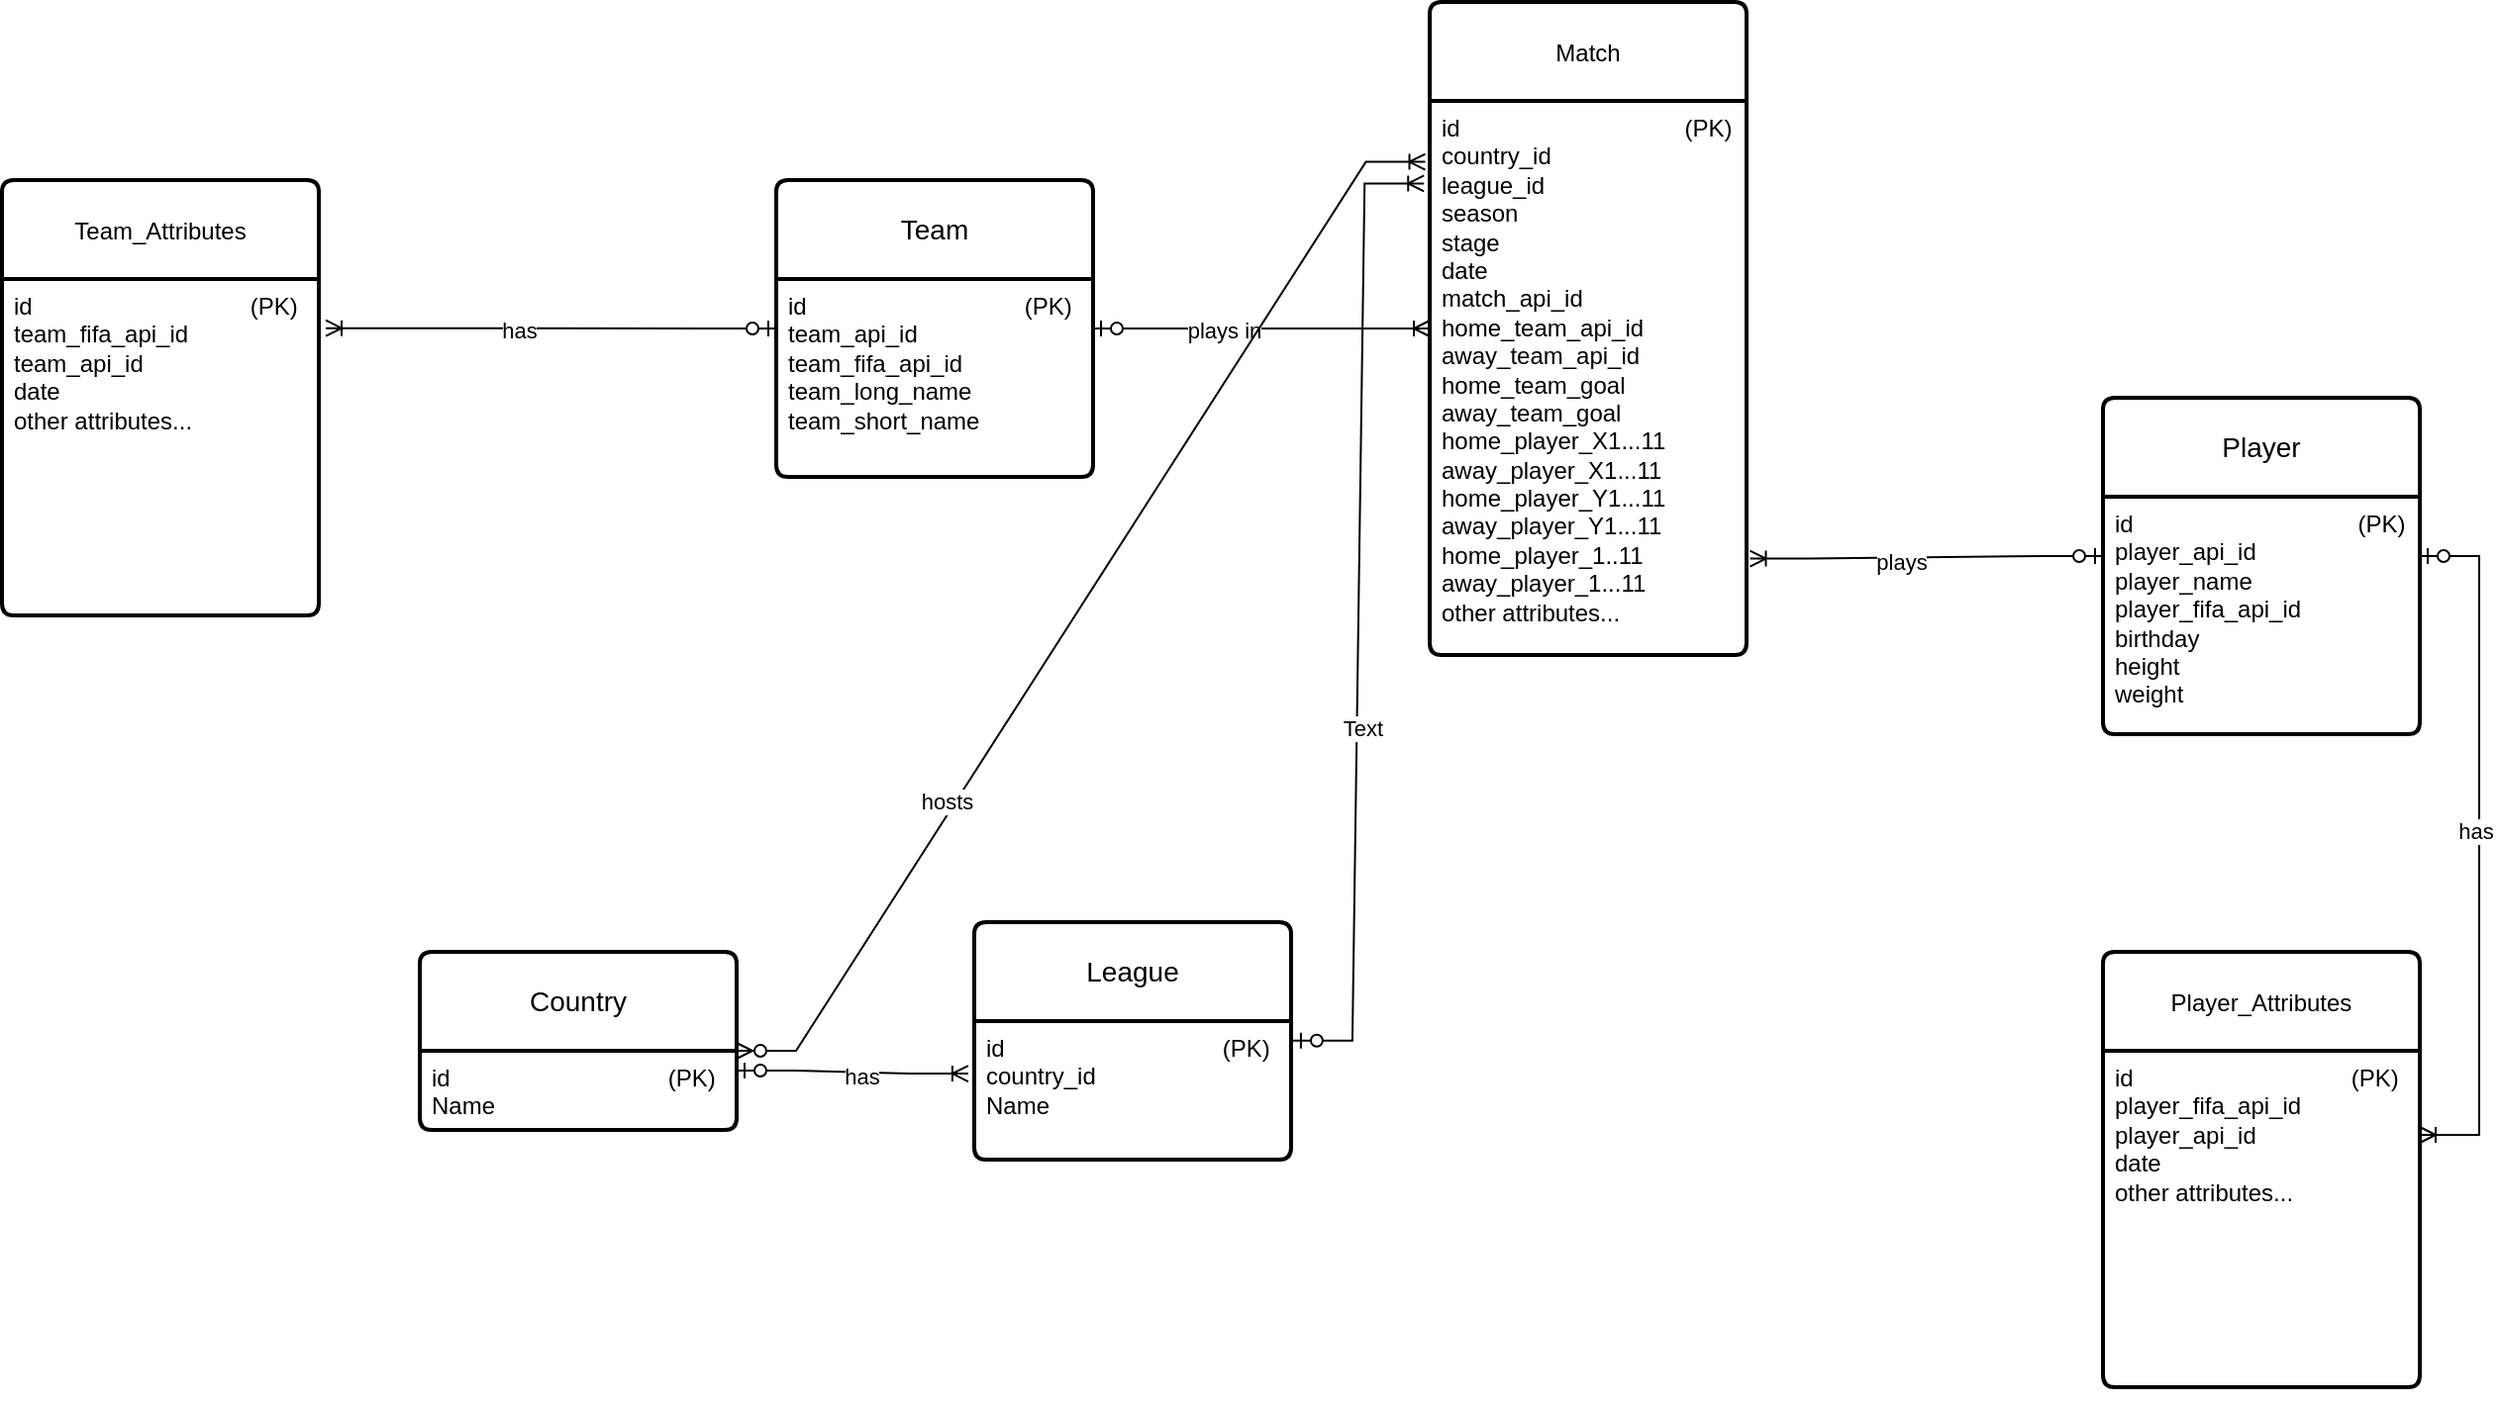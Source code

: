 <mxfile version="26.1.0">
  <diagram name="Page-1" id="8tKUuH6r_DbUgl4QRnLF">
    <mxGraphModel dx="2634" dy="755" grid="1" gridSize="10" guides="1" tooltips="1" connect="1" arrows="1" fold="1" page="1" pageScale="1" pageWidth="827" pageHeight="1169" math="0" shadow="0">
      <root>
        <mxCell id="0" />
        <mxCell id="1" parent="0" />
        <mxCell id="hovvvtxZ9Uof6yr2vE2c-200" value="Country" style="swimlane;childLayout=stackLayout;horizontal=1;startSize=50;horizontalStack=0;rounded=1;fontSize=14;fontStyle=0;strokeWidth=2;resizeParent=0;resizeLast=1;shadow=0;dashed=0;align=center;arcSize=4;whiteSpace=wrap;html=1;" vertex="1" parent="1">
          <mxGeometry x="90" y="540" width="160" height="90" as="geometry" />
        </mxCell>
        <mxCell id="hovvvtxZ9Uof6yr2vE2c-201" value="id&amp;nbsp; &amp;nbsp; &amp;nbsp; &amp;nbsp; &amp;nbsp; &amp;nbsp; &amp;nbsp; &amp;nbsp; &amp;nbsp; &amp;nbsp; &amp;nbsp; &amp;nbsp; &amp;nbsp; &amp;nbsp; &amp;nbsp; &amp;nbsp; &amp;nbsp;(PK)&lt;div&gt;Name&lt;/div&gt;&lt;div&gt;&lt;br&gt;&lt;/div&gt;" style="align=left;strokeColor=none;fillColor=none;spacingLeft=4;fontSize=12;verticalAlign=top;resizable=0;rotatable=0;part=1;html=1;" vertex="1" parent="hovvvtxZ9Uof6yr2vE2c-200">
          <mxGeometry y="50" width="160" height="40" as="geometry" />
        </mxCell>
        <mxCell id="hovvvtxZ9Uof6yr2vE2c-202" value="League" style="swimlane;childLayout=stackLayout;horizontal=1;startSize=50;horizontalStack=0;rounded=1;fontSize=14;fontStyle=0;strokeWidth=2;resizeParent=0;resizeLast=1;shadow=0;dashed=0;align=center;arcSize=4;whiteSpace=wrap;html=1;" vertex="1" parent="1">
          <mxGeometry x="370" y="525" width="160" height="120" as="geometry" />
        </mxCell>
        <mxCell id="hovvvtxZ9Uof6yr2vE2c-203" value="id&amp;nbsp; &amp;nbsp; &amp;nbsp; &amp;nbsp; &amp;nbsp; &amp;nbsp; &amp;nbsp; &amp;nbsp; &amp;nbsp; &amp;nbsp; &amp;nbsp; &amp;nbsp; &amp;nbsp; &amp;nbsp; &amp;nbsp; &amp;nbsp; &amp;nbsp;(PK)&lt;div&gt;country_id&lt;br&gt;Name&lt;/div&gt;" style="align=left;strokeColor=none;fillColor=none;spacingLeft=4;fontSize=12;verticalAlign=top;resizable=0;rotatable=0;part=1;html=1;" vertex="1" parent="hovvvtxZ9Uof6yr2vE2c-202">
          <mxGeometry y="50" width="160" height="70" as="geometry" />
        </mxCell>
        <mxCell id="hovvvtxZ9Uof6yr2vE2c-204" value="Team" style="swimlane;childLayout=stackLayout;horizontal=1;startSize=50;horizontalStack=0;rounded=1;fontSize=14;fontStyle=0;strokeWidth=2;resizeParent=0;resizeLast=1;shadow=0;dashed=0;align=center;arcSize=4;whiteSpace=wrap;html=1;" vertex="1" parent="1">
          <mxGeometry x="270" y="150" width="160" height="150" as="geometry" />
        </mxCell>
        <mxCell id="hovvvtxZ9Uof6yr2vE2c-205" value="&lt;div&gt;&lt;span style=&quot;background-color: transparent; color: light-dark(rgb(0, 0, 0), rgb(255, 255, 255));&quot;&gt;id&lt;/span&gt;&lt;span style=&quot;background-color: transparent; color: light-dark(rgb(0, 0, 0), rgb(255, 255, 255));&quot;&gt;&amp;nbsp; &amp;nbsp; &amp;nbsp; &amp;nbsp; &amp;nbsp; &amp;nbsp; &amp;nbsp; &amp;nbsp; &amp;nbsp; &amp;nbsp; &amp;nbsp; &amp;nbsp; &amp;nbsp; &amp;nbsp; &amp;nbsp; &amp;nbsp; &amp;nbsp;(PK)&lt;/span&gt;&lt;/div&gt;&lt;div&gt;&lt;span style=&quot;background-color: transparent; color: light-dark(rgb(0, 0, 0), rgb(255, 255, 255));&quot;&gt;team_api_id&lt;/span&gt;&lt;/div&gt;&lt;div&gt;team_fifa_api_id&lt;/div&gt;&lt;div&gt;team_long_name&lt;/div&gt;&lt;div&gt;&lt;span style=&quot;background-color: transparent; color: light-dark(rgb(0, 0, 0), rgb(255, 255, 255));&quot;&gt;team_short_name&lt;/span&gt;&lt;/div&gt;" style="align=left;strokeColor=none;fillColor=none;spacingLeft=4;fontSize=12;verticalAlign=top;resizable=0;rotatable=0;part=1;html=1;" vertex="1" parent="hovvvtxZ9Uof6yr2vE2c-204">
          <mxGeometry y="50" width="160" height="100" as="geometry" />
        </mxCell>
        <mxCell id="hovvvtxZ9Uof6yr2vE2c-206" style="edgeStyle=orthogonalEdgeStyle;rounded=0;orthogonalLoop=1;jettySize=auto;html=1;exitX=0.5;exitY=1;exitDx=0;exitDy=0;" edge="1" parent="hovvvtxZ9Uof6yr2vE2c-204" source="hovvvtxZ9Uof6yr2vE2c-205" target="hovvvtxZ9Uof6yr2vE2c-205">
          <mxGeometry relative="1" as="geometry" />
        </mxCell>
        <mxCell id="hovvvtxZ9Uof6yr2vE2c-207" value="Player" style="swimlane;childLayout=stackLayout;horizontal=1;startSize=50;horizontalStack=0;rounded=1;fontSize=14;fontStyle=0;strokeWidth=2;resizeParent=0;resizeLast=1;shadow=0;dashed=0;align=center;arcSize=4;whiteSpace=wrap;html=1;" vertex="1" parent="1">
          <mxGeometry x="940" y="260" width="160" height="170" as="geometry" />
        </mxCell>
        <mxCell id="hovvvtxZ9Uof6yr2vE2c-231" value="" style="edgeStyle=entityRelationEdgeStyle;fontSize=12;html=1;endArrow=ERoneToMany;startArrow=ERzeroToOne;rounded=0;strokeColor=default;align=center;verticalAlign=middle;fontFamily=Helvetica;fontColor=default;labelBackgroundColor=default;exitX=1;exitY=0.5;exitDx=0;exitDy=0;entryX=1;entryY=0.25;entryDx=0;entryDy=0;" edge="1" parent="hovvvtxZ9Uof6yr2vE2c-207" target="hovvvtxZ9Uof6yr2vE2c-217">
          <mxGeometry width="100" height="100" relative="1" as="geometry">
            <mxPoint x="160" y="80" as="sourcePoint" />
            <mxPoint x="70" y="310" as="targetPoint" />
            <Array as="points">
              <mxPoint x="180" y="270" />
              <mxPoint x="180" y="270" />
              <mxPoint x="90" y="310" />
            </Array>
          </mxGeometry>
        </mxCell>
        <mxCell id="hovvvtxZ9Uof6yr2vE2c-248" value="has" style="edgeLabel;html=1;align=center;verticalAlign=middle;resizable=0;points=[];fontFamily=Helvetica;fontSize=11;fontColor=default;labelBackgroundColor=default;" vertex="1" connectable="0" parent="hovvvtxZ9Uof6yr2vE2c-231">
          <mxGeometry x="-0.041" y="-2" relative="1" as="geometry">
            <mxPoint as="offset" />
          </mxGeometry>
        </mxCell>
        <mxCell id="hovvvtxZ9Uof6yr2vE2c-208" value="&lt;div&gt;&lt;div&gt;&lt;span style=&quot;background-color: transparent; color: light-dark(rgb(0, 0, 0), rgb(255, 255, 255));&quot;&gt;id&amp;nbsp;&lt;/span&gt;&lt;span style=&quot;background-color: transparent; color: light-dark(rgb(0, 0, 0), rgb(255, 255, 255));&quot;&gt;&amp;nbsp; &amp;nbsp; &amp;nbsp; &amp;nbsp; &amp;nbsp; &amp;nbsp; &amp;nbsp; &amp;nbsp; &amp;nbsp; &amp;nbsp; &amp;nbsp; &amp;nbsp; &amp;nbsp; &amp;nbsp; &amp;nbsp; &amp;nbsp; &amp;nbsp;(PK)&lt;/span&gt;&lt;/div&gt;&lt;div&gt;player_api_id&lt;/div&gt;&lt;div&gt;player_name&lt;/div&gt;&lt;div&gt;player_fifa_api_id&lt;/div&gt;&lt;div&gt;birthday&lt;/div&gt;&lt;div&gt;height&lt;/div&gt;&lt;div&gt;weight&lt;/div&gt;&lt;/div&gt;" style="align=left;strokeColor=none;fillColor=none;spacingLeft=4;fontSize=12;verticalAlign=top;resizable=0;rotatable=0;part=1;html=1;" vertex="1" parent="hovvvtxZ9Uof6yr2vE2c-207">
          <mxGeometry y="50" width="160" height="120" as="geometry" />
        </mxCell>
        <mxCell id="hovvvtxZ9Uof6yr2vE2c-209" style="edgeStyle=orthogonalEdgeStyle;rounded=0;orthogonalLoop=1;jettySize=auto;html=1;exitX=0.5;exitY=1;exitDx=0;exitDy=0;" edge="1" parent="hovvvtxZ9Uof6yr2vE2c-207" source="hovvvtxZ9Uof6yr2vE2c-208" target="hovvvtxZ9Uof6yr2vE2c-208">
          <mxGeometry relative="1" as="geometry" />
        </mxCell>
        <mxCell id="hovvvtxZ9Uof6yr2vE2c-210" value="&lt;span style=&quot;font-size: 12px; text-align: left; text-wrap-mode: nowrap;&quot;&gt;Match&lt;/span&gt;" style="swimlane;childLayout=stackLayout;horizontal=1;startSize=50;horizontalStack=0;rounded=1;fontSize=14;fontStyle=0;strokeWidth=2;resizeParent=0;resizeLast=1;shadow=0;dashed=0;align=center;arcSize=4;whiteSpace=wrap;html=1;" vertex="1" parent="1">
          <mxGeometry x="600" y="60" width="160" height="330" as="geometry" />
        </mxCell>
        <mxCell id="hovvvtxZ9Uof6yr2vE2c-211" value="&lt;div&gt;&lt;div&gt;&lt;div&gt;&lt;span style=&quot;background-color: transparent; color: light-dark(rgb(0, 0, 0), rgb(255, 255, 255));&quot;&gt;id&amp;nbsp;&lt;/span&gt;&lt;span style=&quot;background-color: transparent; color: light-dark(rgb(0, 0, 0), rgb(255, 255, 255));&quot;&gt;&amp;nbsp; &amp;nbsp; &amp;nbsp; &amp;nbsp; &amp;nbsp; &amp;nbsp; &amp;nbsp; &amp;nbsp; &amp;nbsp; &amp;nbsp; &amp;nbsp; &amp;nbsp; &amp;nbsp; &amp;nbsp; &amp;nbsp; &amp;nbsp; &amp;nbsp;(PK)&lt;/span&gt;&lt;/div&gt;&lt;div&gt;country_id&lt;/div&gt;&lt;div&gt;league_id&lt;/div&gt;&lt;div&gt;season&lt;/div&gt;&lt;div&gt;stage&lt;/div&gt;&lt;div&gt;date&lt;/div&gt;&lt;div&gt;match_api_id&lt;/div&gt;&lt;div&gt;home_team_api_id&lt;/div&gt;&lt;div&gt;away_team_api_id&lt;/div&gt;&lt;div&gt;home_team_goal&lt;/div&gt;&lt;div&gt;away_team_goal&lt;/div&gt;&lt;div&gt;home_player_X1...11&lt;/div&gt;&lt;div&gt;away_player_X1...11&lt;/div&gt;&lt;div&gt;home_player_Y1...11&lt;/div&gt;&lt;div&gt;away_player_Y1...11&lt;br&gt;home_player_1..11&lt;/div&gt;&lt;div&gt;away_player_1...11&lt;/div&gt;&lt;div&gt;other attributes...&lt;/div&gt;&lt;/div&gt;&lt;/div&gt;" style="align=left;strokeColor=none;fillColor=none;spacingLeft=4;fontSize=12;verticalAlign=top;resizable=0;rotatable=0;part=1;html=1;" vertex="1" parent="hovvvtxZ9Uof6yr2vE2c-210">
          <mxGeometry y="50" width="160" height="280" as="geometry" />
        </mxCell>
        <mxCell id="hovvvtxZ9Uof6yr2vE2c-212" style="edgeStyle=orthogonalEdgeStyle;rounded=0;orthogonalLoop=1;jettySize=auto;html=1;exitX=0.5;exitY=1;exitDx=0;exitDy=0;" edge="1" parent="hovvvtxZ9Uof6yr2vE2c-210" source="hovvvtxZ9Uof6yr2vE2c-211" target="hovvvtxZ9Uof6yr2vE2c-211">
          <mxGeometry relative="1" as="geometry" />
        </mxCell>
        <mxCell id="hovvvtxZ9Uof6yr2vE2c-213" value="&lt;span style=&quot;font-size: 12px; text-align: left; text-wrap-mode: nowrap;&quot;&gt;Team_Attributes&lt;/span&gt;" style="swimlane;childLayout=stackLayout;horizontal=1;startSize=50;horizontalStack=0;rounded=1;fontSize=14;fontStyle=0;strokeWidth=2;resizeParent=0;resizeLast=1;shadow=0;dashed=0;align=center;arcSize=4;whiteSpace=wrap;html=1;" vertex="1" parent="1">
          <mxGeometry x="-121" y="150" width="160" height="220" as="geometry" />
        </mxCell>
        <mxCell id="hovvvtxZ9Uof6yr2vE2c-214" value="&lt;div&gt;&lt;div&gt;&lt;div&gt;&lt;div&gt;&lt;span style=&quot;background-color: transparent; color: light-dark(rgb(0, 0, 0), rgb(255, 255, 255));&quot;&gt;id&lt;/span&gt;&lt;span style=&quot;background-color: transparent; color: light-dark(rgb(0, 0, 0), rgb(255, 255, 255));&quot;&gt;&amp;nbsp; &amp;nbsp; &amp;nbsp; &amp;nbsp; &amp;nbsp; &amp;nbsp; &amp;nbsp; &amp;nbsp; &amp;nbsp; &amp;nbsp; &amp;nbsp; &amp;nbsp; &amp;nbsp; &amp;nbsp; &amp;nbsp; &amp;nbsp; &amp;nbsp;(PK)&lt;/span&gt;&lt;/div&gt;&lt;div&gt;team_fifa_api_id&lt;/div&gt;&lt;div&gt;team_api_id&lt;/div&gt;&lt;div&gt;date&lt;/div&gt;&lt;div&gt;other attributes...&lt;/div&gt;&lt;/div&gt;&lt;/div&gt;&lt;/div&gt;" style="align=left;strokeColor=none;fillColor=none;spacingLeft=4;fontSize=12;verticalAlign=top;resizable=0;rotatable=0;part=1;html=1;" vertex="1" parent="hovvvtxZ9Uof6yr2vE2c-213">
          <mxGeometry y="50" width="160" height="170" as="geometry" />
        </mxCell>
        <mxCell id="hovvvtxZ9Uof6yr2vE2c-215" style="edgeStyle=orthogonalEdgeStyle;rounded=0;orthogonalLoop=1;jettySize=auto;html=1;exitX=0.5;exitY=1;exitDx=0;exitDy=0;" edge="1" parent="hovvvtxZ9Uof6yr2vE2c-213" source="hovvvtxZ9Uof6yr2vE2c-214" target="hovvvtxZ9Uof6yr2vE2c-214">
          <mxGeometry relative="1" as="geometry" />
        </mxCell>
        <mxCell id="hovvvtxZ9Uof6yr2vE2c-222" style="edgeStyle=orthogonalEdgeStyle;rounded=0;orthogonalLoop=1;jettySize=auto;html=1;exitX=0.5;exitY=1;exitDx=0;exitDy=0;" edge="1" parent="hovvvtxZ9Uof6yr2vE2c-213" source="hovvvtxZ9Uof6yr2vE2c-214" target="hovvvtxZ9Uof6yr2vE2c-214">
          <mxGeometry relative="1" as="geometry" />
        </mxCell>
        <mxCell id="hovvvtxZ9Uof6yr2vE2c-216" value="&lt;span style=&quot;font-size: 12px; text-align: left; text-wrap-mode: nowrap;&quot;&gt;Player_Attributes&lt;/span&gt;" style="swimlane;childLayout=stackLayout;horizontal=1;startSize=50;horizontalStack=0;rounded=1;fontSize=14;fontStyle=0;strokeWidth=2;resizeParent=0;resizeLast=1;shadow=0;dashed=0;align=center;arcSize=4;whiteSpace=wrap;html=1;" vertex="1" parent="1">
          <mxGeometry x="940" y="540" width="160" height="220" as="geometry" />
        </mxCell>
        <mxCell id="hovvvtxZ9Uof6yr2vE2c-217" value="&lt;div&gt;&lt;div&gt;&lt;div&gt;&lt;div&gt;&lt;div&gt;&lt;span style=&quot;background-color: transparent; color: light-dark(rgb(0, 0, 0), rgb(255, 255, 255));&quot;&gt;id&lt;/span&gt;&lt;span style=&quot;background-color: transparent; color: light-dark(rgb(0, 0, 0), rgb(255, 255, 255));&quot;&gt;&amp;nbsp; &amp;nbsp; &amp;nbsp; &amp;nbsp; &amp;nbsp; &amp;nbsp; &amp;nbsp; &amp;nbsp; &amp;nbsp; &amp;nbsp; &amp;nbsp; &amp;nbsp; &amp;nbsp; &amp;nbsp; &amp;nbsp; &amp;nbsp; &amp;nbsp;(PK)&lt;/span&gt;&lt;/div&gt;&lt;div&gt;player_fifa_api_id&lt;/div&gt;&lt;div&gt;player_api_id&lt;/div&gt;&lt;div&gt;date&lt;/div&gt;&lt;div&gt;other attributes...&lt;/div&gt;&lt;/div&gt;&lt;/div&gt;&lt;/div&gt;&lt;/div&gt;" style="align=left;strokeColor=none;fillColor=none;spacingLeft=4;fontSize=12;verticalAlign=top;resizable=0;rotatable=0;part=1;html=1;" vertex="1" parent="hovvvtxZ9Uof6yr2vE2c-216">
          <mxGeometry y="50" width="160" height="170" as="geometry" />
        </mxCell>
        <mxCell id="hovvvtxZ9Uof6yr2vE2c-218" style="edgeStyle=orthogonalEdgeStyle;rounded=0;orthogonalLoop=1;jettySize=auto;html=1;exitX=0.5;exitY=1;exitDx=0;exitDy=0;" edge="1" parent="hovvvtxZ9Uof6yr2vE2c-216" source="hovvvtxZ9Uof6yr2vE2c-217" target="hovvvtxZ9Uof6yr2vE2c-217">
          <mxGeometry relative="1" as="geometry" />
        </mxCell>
        <mxCell id="hovvvtxZ9Uof6yr2vE2c-223" style="edgeStyle=orthogonalEdgeStyle;rounded=0;orthogonalLoop=1;jettySize=auto;html=1;exitX=0.5;exitY=1;exitDx=0;exitDy=0;" edge="1" parent="hovvvtxZ9Uof6yr2vE2c-216" source="hovvvtxZ9Uof6yr2vE2c-217" target="hovvvtxZ9Uof6yr2vE2c-217">
          <mxGeometry relative="1" as="geometry" />
        </mxCell>
        <mxCell id="hovvvtxZ9Uof6yr2vE2c-232" value="" style="edgeStyle=entityRelationEdgeStyle;fontSize=12;html=1;endArrow=ERoneToMany;startArrow=ERzeroToOne;rounded=0;strokeColor=default;align=center;verticalAlign=middle;fontFamily=Helvetica;fontColor=default;labelBackgroundColor=default;exitX=0;exitY=0.25;exitDx=0;exitDy=0;entryX=1.011;entryY=0.826;entryDx=0;entryDy=0;entryPerimeter=0;" edge="1" parent="1" source="hovvvtxZ9Uof6yr2vE2c-208" target="hovvvtxZ9Uof6yr2vE2c-211">
          <mxGeometry width="100" height="100" relative="1" as="geometry">
            <mxPoint x="800" y="395" as="sourcePoint" />
            <mxPoint x="900" y="295" as="targetPoint" />
          </mxGeometry>
        </mxCell>
        <mxCell id="hovvvtxZ9Uof6yr2vE2c-249" value="plays" style="edgeLabel;html=1;align=center;verticalAlign=middle;resizable=0;points=[];fontFamily=Helvetica;fontSize=11;fontColor=default;labelBackgroundColor=default;" vertex="1" connectable="0" parent="hovvvtxZ9Uof6yr2vE2c-232">
          <mxGeometry x="0.142" y="2" relative="1" as="geometry">
            <mxPoint as="offset" />
          </mxGeometry>
        </mxCell>
        <mxCell id="hovvvtxZ9Uof6yr2vE2c-233" value="" style="edgeStyle=entityRelationEdgeStyle;fontSize=12;html=1;endArrow=ERoneToMany;startArrow=ERzeroToOne;rounded=0;strokeColor=default;align=center;verticalAlign=middle;fontFamily=Helvetica;fontColor=default;labelBackgroundColor=default;entryX=0;entryY=0.5;entryDx=0;entryDy=0;exitX=1;exitY=0.25;exitDx=0;exitDy=0;" edge="1" parent="1" source="hovvvtxZ9Uof6yr2vE2c-205" target="hovvvtxZ9Uof6yr2vE2c-210">
          <mxGeometry width="100" height="100" relative="1" as="geometry">
            <mxPoint x="430" y="220" as="sourcePoint" />
            <mxPoint x="550" y="200" as="targetPoint" />
          </mxGeometry>
        </mxCell>
        <mxCell id="hovvvtxZ9Uof6yr2vE2c-250" value="plays in" style="edgeLabel;html=1;align=center;verticalAlign=middle;resizable=0;points=[];fontFamily=Helvetica;fontSize=11;fontColor=default;labelBackgroundColor=default;" vertex="1" connectable="0" parent="hovvvtxZ9Uof6yr2vE2c-233">
          <mxGeometry x="-0.229" y="-1" relative="1" as="geometry">
            <mxPoint as="offset" />
          </mxGeometry>
        </mxCell>
        <mxCell id="hovvvtxZ9Uof6yr2vE2c-238" value="" style="edgeStyle=entityRelationEdgeStyle;fontSize=12;html=1;endArrow=ERoneToMany;startArrow=ERzeroToOne;rounded=0;strokeColor=default;align=center;verticalAlign=middle;fontFamily=Helvetica;fontColor=default;labelBackgroundColor=default;exitX=0;exitY=0.25;exitDx=0;exitDy=0;entryX=1.022;entryY=0.146;entryDx=0;entryDy=0;entryPerimeter=0;" edge="1" parent="1" source="hovvvtxZ9Uof6yr2vE2c-205" target="hovvvtxZ9Uof6yr2vE2c-214">
          <mxGeometry width="100" height="100" relative="1" as="geometry">
            <mxPoint x="240" y="420" as="sourcePoint" />
            <mxPoint x="340" y="320" as="targetPoint" />
          </mxGeometry>
        </mxCell>
        <mxCell id="hovvvtxZ9Uof6yr2vE2c-251" value="has" style="edgeLabel;html=1;align=center;verticalAlign=middle;resizable=0;points=[];fontFamily=Helvetica;fontSize=11;fontColor=default;labelBackgroundColor=default;" vertex="1" connectable="0" parent="hovvvtxZ9Uof6yr2vE2c-238">
          <mxGeometry x="0.147" y="1" relative="1" as="geometry">
            <mxPoint as="offset" />
          </mxGeometry>
        </mxCell>
        <mxCell id="hovvvtxZ9Uof6yr2vE2c-240" value="" style="edgeStyle=entityRelationEdgeStyle;fontSize=12;html=1;endArrow=ERoneToMany;startArrow=ERzeroToOne;rounded=0;strokeColor=default;align=center;verticalAlign=middle;fontFamily=Helvetica;fontColor=default;labelBackgroundColor=default;exitX=1;exitY=0.25;exitDx=0;exitDy=0;entryX=-0.019;entryY=0.379;entryDx=0;entryDy=0;entryPerimeter=0;" edge="1" parent="1" source="hovvvtxZ9Uof6yr2vE2c-201" target="hovvvtxZ9Uof6yr2vE2c-203">
          <mxGeometry width="100" height="100" relative="1" as="geometry">
            <mxPoint x="-80" y="590" as="sourcePoint" />
            <mxPoint x="20" y="490" as="targetPoint" />
          </mxGeometry>
        </mxCell>
        <mxCell id="hovvvtxZ9Uof6yr2vE2c-245" value="has" style="edgeLabel;html=1;align=center;verticalAlign=middle;resizable=0;points=[];fontFamily=Helvetica;fontSize=11;fontColor=default;labelBackgroundColor=default;" vertex="1" connectable="0" parent="hovvvtxZ9Uof6yr2vE2c-240">
          <mxGeometry x="0.077" y="-2" relative="1" as="geometry">
            <mxPoint as="offset" />
          </mxGeometry>
        </mxCell>
        <mxCell id="hovvvtxZ9Uof6yr2vE2c-242" value="" style="edgeStyle=entityRelationEdgeStyle;fontSize=12;html=1;endArrow=ERoneToMany;startArrow=ERzeroToOne;rounded=0;strokeColor=default;align=center;verticalAlign=middle;fontFamily=Helvetica;fontColor=default;labelBackgroundColor=default;exitX=1.006;exitY=0.141;exitDx=0;exitDy=0;exitPerimeter=0;entryX=-0.018;entryY=0.149;entryDx=0;entryDy=0;entryPerimeter=0;" edge="1" parent="1" source="hovvvtxZ9Uof6yr2vE2c-203" target="hovvvtxZ9Uof6yr2vE2c-211">
          <mxGeometry width="100" height="100" relative="1" as="geometry">
            <mxPoint x="240" y="420" as="sourcePoint" />
            <mxPoint x="340" y="320" as="targetPoint" />
          </mxGeometry>
        </mxCell>
        <mxCell id="hovvvtxZ9Uof6yr2vE2c-247" value="Text" style="edgeLabel;html=1;align=center;verticalAlign=middle;resizable=0;points=[];fontFamily=Helvetica;fontSize=11;fontColor=default;labelBackgroundColor=default;" vertex="1" connectable="0" parent="hovvvtxZ9Uof6yr2vE2c-242">
          <mxGeometry x="-0.238" y="-3" relative="1" as="geometry">
            <mxPoint as="offset" />
          </mxGeometry>
        </mxCell>
        <mxCell id="hovvvtxZ9Uof6yr2vE2c-244" value="" style="edgeStyle=entityRelationEdgeStyle;fontSize=12;html=1;endArrow=ERoneToMany;startArrow=ERzeroToMany;rounded=0;strokeColor=default;align=center;verticalAlign=middle;fontFamily=Helvetica;fontColor=default;labelBackgroundColor=default;exitX=1;exitY=0;exitDx=0;exitDy=0;entryX=-0.014;entryY=0.11;entryDx=0;entryDy=0;entryPerimeter=0;" edge="1" parent="1" source="hovvvtxZ9Uof6yr2vE2c-201" target="hovvvtxZ9Uof6yr2vE2c-211">
          <mxGeometry width="100" height="100" relative="1" as="geometry">
            <mxPoint x="200" y="410" as="sourcePoint" />
            <mxPoint x="300" y="310" as="targetPoint" />
          </mxGeometry>
        </mxCell>
        <mxCell id="hovvvtxZ9Uof6yr2vE2c-246" value="hosts" style="edgeLabel;html=1;align=center;verticalAlign=middle;resizable=0;points=[];fontFamily=Helvetica;fontSize=11;fontColor=default;labelBackgroundColor=default;" vertex="1" connectable="0" parent="hovvvtxZ9Uof6yr2vE2c-244">
          <mxGeometry x="-0.405" y="4" relative="1" as="geometry">
            <mxPoint y="-1" as="offset" />
          </mxGeometry>
        </mxCell>
      </root>
    </mxGraphModel>
  </diagram>
</mxfile>
